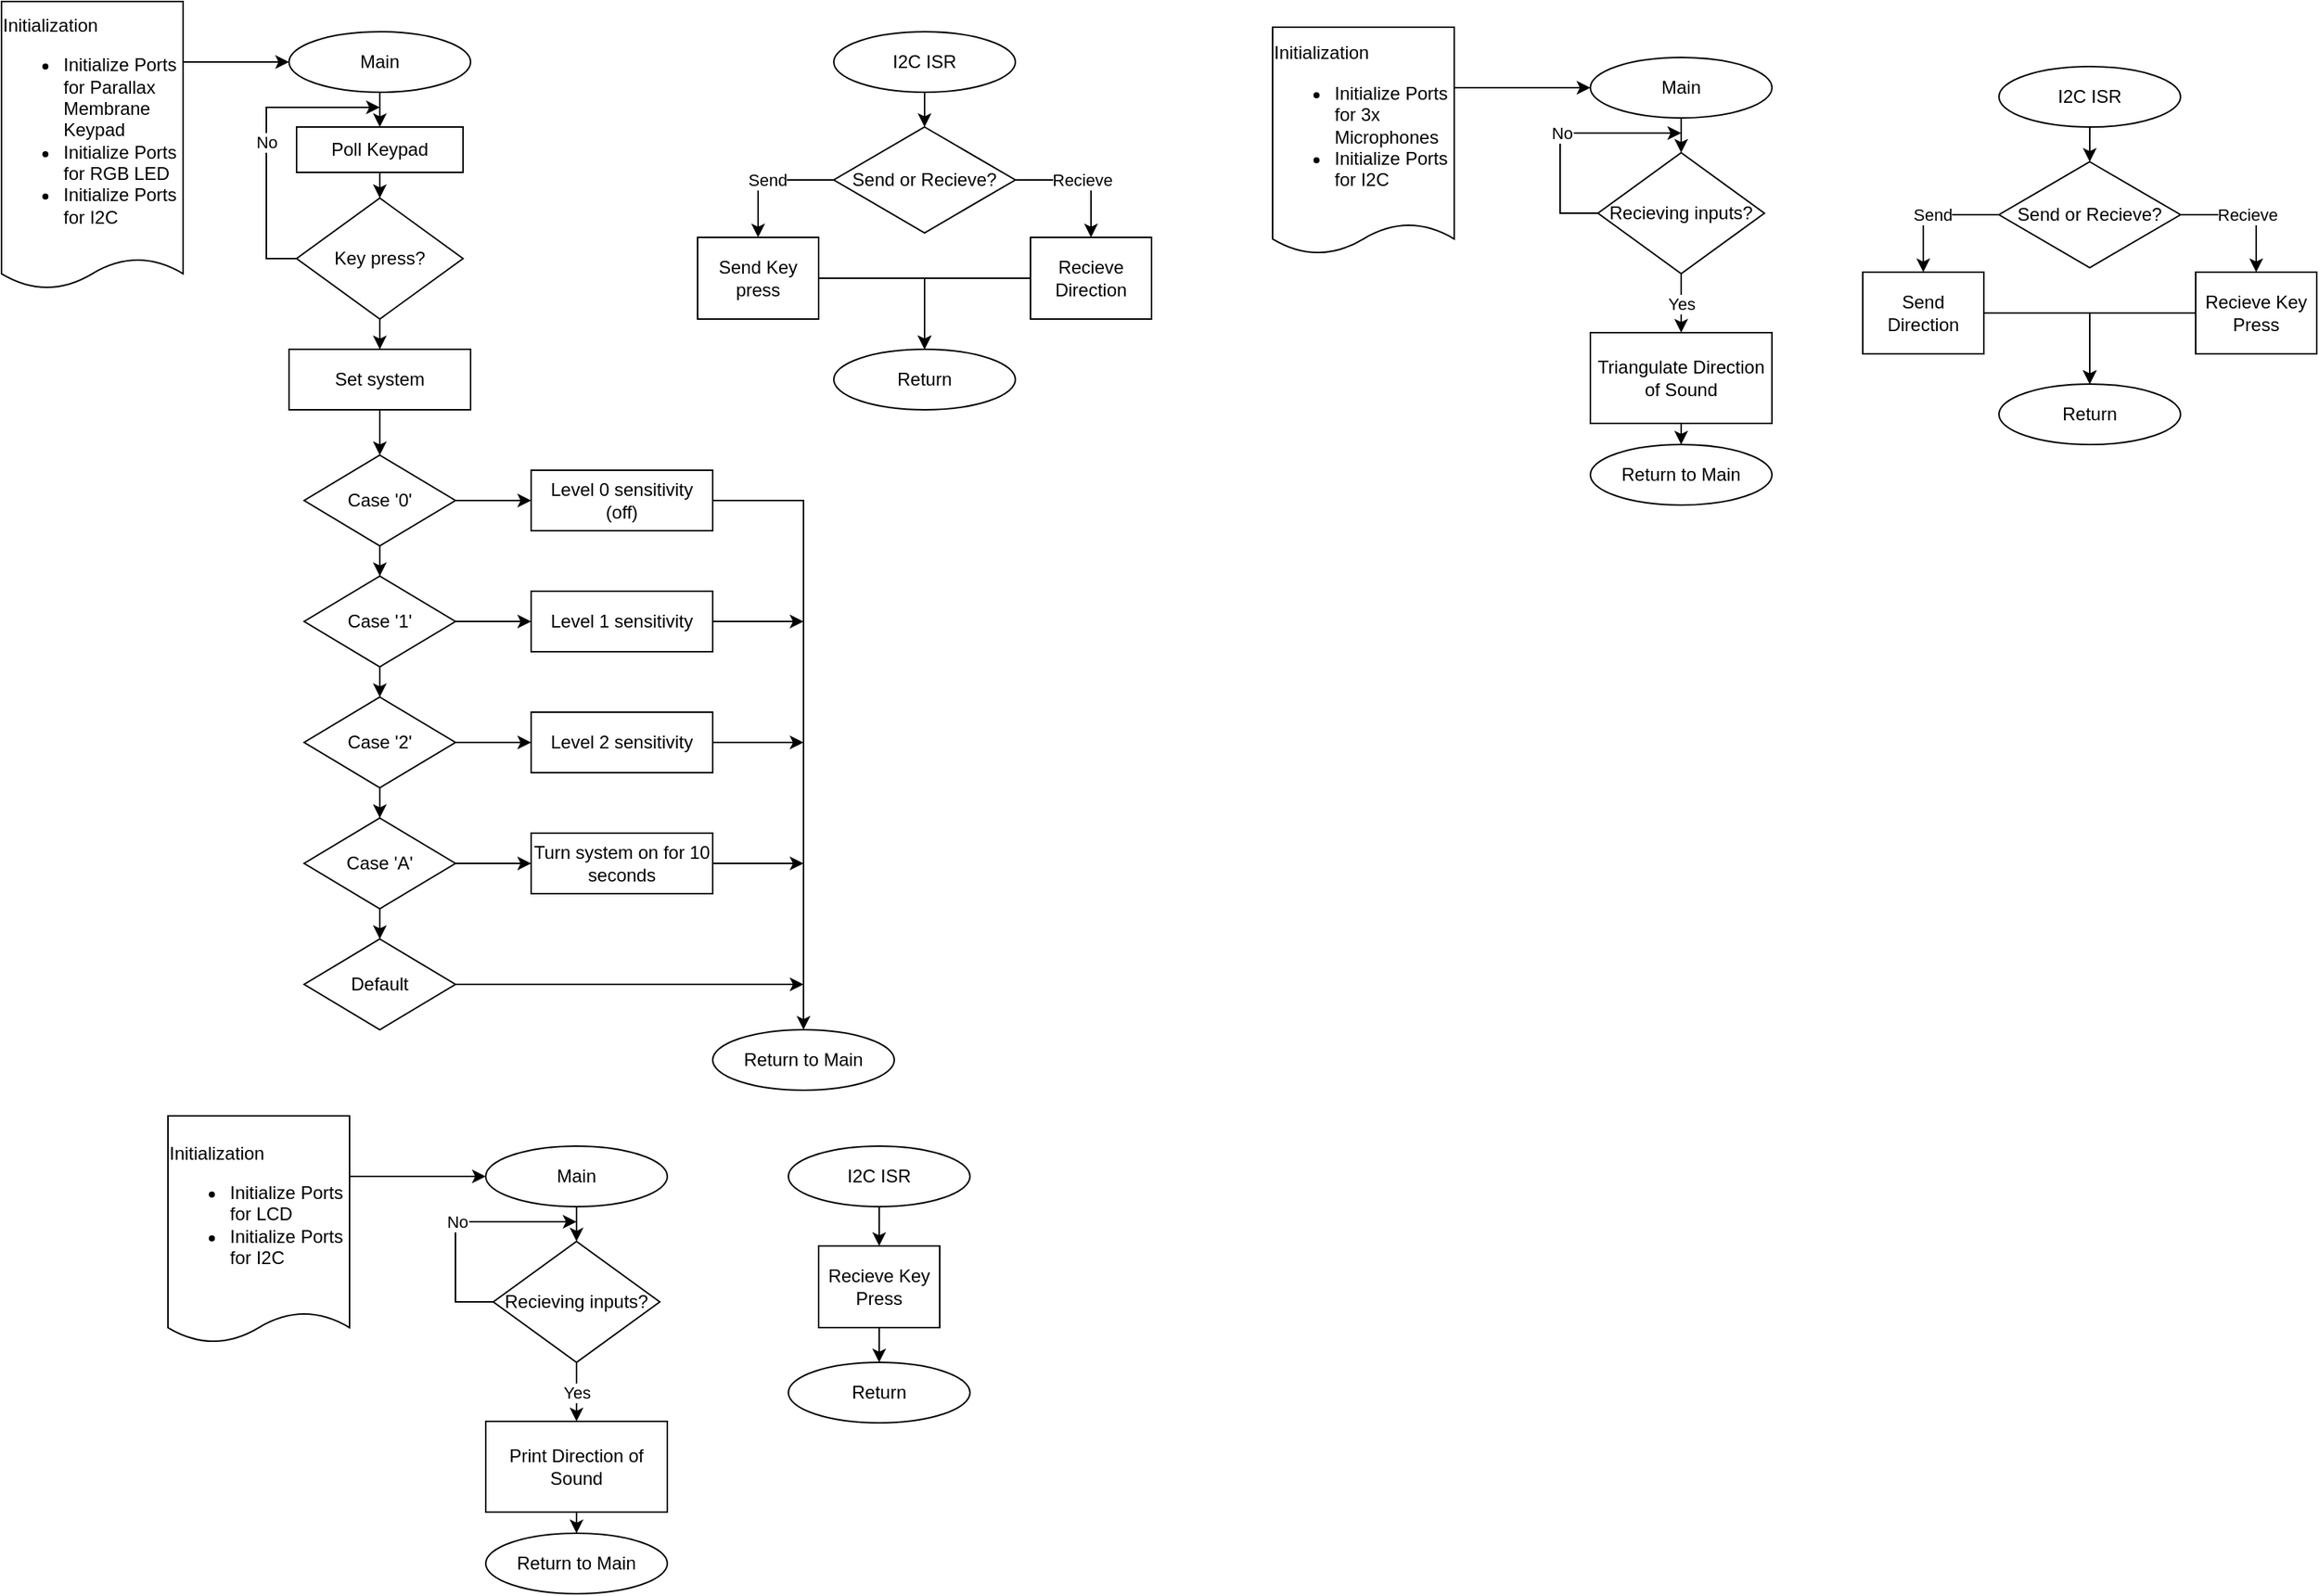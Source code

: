 <mxfile version="20.8.16" type="device"><diagram name="Page-1" id="QlGo6F7g1VgJL9JpE5FB"><mxGraphModel dx="2538" dy="1258" grid="1" gridSize="10" guides="1" tooltips="1" connect="1" arrows="1" fold="1" page="1" pageScale="1" pageWidth="850" pageHeight="1100" math="0" shadow="0"><root><mxCell id="0"/><mxCell id="1" parent="0"/><mxCell id="Belp7KSCJHB1VM08Ku4f-44" style="edgeStyle=orthogonalEdgeStyle;rounded=0;orthogonalLoop=1;jettySize=auto;html=1;entryX=0;entryY=0.5;entryDx=0;entryDy=0;" edge="1" parent="1" source="Belp7KSCJHB1VM08Ku4f-1" target="Belp7KSCJHB1VM08Ku4f-2"><mxGeometry relative="1" as="geometry"><Array as="points"><mxPoint x="180" y="63"/><mxPoint x="180" y="63"/></Array></mxGeometry></mxCell><mxCell id="Belp7KSCJHB1VM08Ku4f-1" value="&lt;div style=&quot;text-align: left;&quot;&gt;&lt;span style=&quot;background-color: initial;&quot;&gt;Initialization&lt;/span&gt;&lt;/div&gt;&lt;div style=&quot;text-align: left;&quot;&gt;&lt;ul&gt;&lt;li&gt;&lt;span style=&quot;background-color: initial;&quot;&gt;Initialize Ports for Parallax Membrane Keypad&lt;/span&gt;&lt;/li&gt;&lt;li&gt;&lt;span style=&quot;background-color: initial;&quot;&gt;Initialize Ports for RGB LED&lt;/span&gt;&lt;/li&gt;&lt;li&gt;&lt;span style=&quot;background-color: initial;&quot;&gt;Initialize Ports for I2C&lt;/span&gt;&lt;/li&gt;&lt;/ul&gt;&lt;/div&gt;" style="shape=document;whiteSpace=wrap;html=1;boundedLbl=1;size=0.105;" vertex="1" parent="1"><mxGeometry x="40" y="23" width="120" height="190" as="geometry"/></mxCell><mxCell id="Belp7KSCJHB1VM08Ku4f-6" style="edgeStyle=orthogonalEdgeStyle;rounded=0;orthogonalLoop=1;jettySize=auto;html=1;entryX=0.5;entryY=0;entryDx=0;entryDy=0;" edge="1" parent="1" source="Belp7KSCJHB1VM08Ku4f-2" target="Belp7KSCJHB1VM08Ku4f-3"><mxGeometry relative="1" as="geometry"/></mxCell><mxCell id="Belp7KSCJHB1VM08Ku4f-2" value="Main" style="ellipse;whiteSpace=wrap;html=1;" vertex="1" parent="1"><mxGeometry x="230" y="43" width="120" height="40" as="geometry"/></mxCell><mxCell id="Belp7KSCJHB1VM08Ku4f-7" style="edgeStyle=orthogonalEdgeStyle;rounded=0;orthogonalLoop=1;jettySize=auto;html=1;" edge="1" parent="1" source="Belp7KSCJHB1VM08Ku4f-3" target="Belp7KSCJHB1VM08Ku4f-4"><mxGeometry relative="1" as="geometry"/></mxCell><mxCell id="Belp7KSCJHB1VM08Ku4f-3" value="Poll Keypad" style="rounded=0;whiteSpace=wrap;html=1;" vertex="1" parent="1"><mxGeometry x="235" y="106" width="110" height="30" as="geometry"/></mxCell><mxCell id="Belp7KSCJHB1VM08Ku4f-8" value="No" style="edgeStyle=orthogonalEdgeStyle;rounded=0;orthogonalLoop=1;jettySize=auto;html=1;exitX=0;exitY=0.5;exitDx=0;exitDy=0;" edge="1" parent="1" source="Belp7KSCJHB1VM08Ku4f-4"><mxGeometry relative="1" as="geometry"><mxPoint x="290" y="93" as="targetPoint"/><Array as="points"><mxPoint x="215" y="193"/><mxPoint x="215" y="93"/></Array></mxGeometry></mxCell><mxCell id="Belp7KSCJHB1VM08Ku4f-14" style="edgeStyle=orthogonalEdgeStyle;rounded=0;orthogonalLoop=1;jettySize=auto;html=1;entryX=0.5;entryY=0;entryDx=0;entryDy=0;" edge="1" parent="1" source="Belp7KSCJHB1VM08Ku4f-4" target="Belp7KSCJHB1VM08Ku4f-9"><mxGeometry relative="1" as="geometry"/></mxCell><mxCell id="Belp7KSCJHB1VM08Ku4f-4" value="Key press?" style="rhombus;whiteSpace=wrap;html=1;" vertex="1" parent="1"><mxGeometry x="235" y="153" width="110" height="80" as="geometry"/></mxCell><mxCell id="Belp7KSCJHB1VM08Ku4f-15" value="" style="edgeStyle=orthogonalEdgeStyle;rounded=0;orthogonalLoop=1;jettySize=auto;html=1;" edge="1" parent="1" source="Belp7KSCJHB1VM08Ku4f-9" target="Belp7KSCJHB1VM08Ku4f-10"><mxGeometry relative="1" as="geometry"/></mxCell><mxCell id="Belp7KSCJHB1VM08Ku4f-9" value="Set system" style="rounded=0;whiteSpace=wrap;html=1;" vertex="1" parent="1"><mxGeometry x="230" y="253" width="120" height="40" as="geometry"/></mxCell><mxCell id="Belp7KSCJHB1VM08Ku4f-16" value="" style="edgeStyle=orthogonalEdgeStyle;rounded=0;orthogonalLoop=1;jettySize=auto;html=1;" edge="1" parent="1" source="Belp7KSCJHB1VM08Ku4f-10" target="Belp7KSCJHB1VM08Ku4f-11"><mxGeometry relative="1" as="geometry"/></mxCell><mxCell id="Belp7KSCJHB1VM08Ku4f-38" style="edgeStyle=orthogonalEdgeStyle;rounded=0;orthogonalLoop=1;jettySize=auto;html=1;entryX=0.5;entryY=0;entryDx=0;entryDy=0;" edge="1" parent="1" source="Belp7KSCJHB1VM08Ku4f-10" target="Belp7KSCJHB1VM08Ku4f-21"><mxGeometry relative="1" as="geometry"/></mxCell><mxCell id="Belp7KSCJHB1VM08Ku4f-10" value="Case '0'" style="rhombus;whiteSpace=wrap;html=1;" vertex="1" parent="1"><mxGeometry x="240" y="323" width="100" height="60" as="geometry"/></mxCell><mxCell id="Belp7KSCJHB1VM08Ku4f-34" style="edgeStyle=orthogonalEdgeStyle;rounded=0;orthogonalLoop=1;jettySize=auto;html=1;entryX=0.5;entryY=0;entryDx=0;entryDy=0;" edge="1" parent="1" source="Belp7KSCJHB1VM08Ku4f-11"><mxGeometry relative="1" as="geometry"><mxPoint x="570" y="703" as="targetPoint"/><Array as="points"><mxPoint x="570" y="353"/></Array></mxGeometry></mxCell><mxCell id="Belp7KSCJHB1VM08Ku4f-11" value="Level 0 sensitivity&lt;br&gt;(off)" style="rounded=0;whiteSpace=wrap;html=1;" vertex="1" parent="1"><mxGeometry x="390" y="333" width="120" height="40" as="geometry"/></mxCell><mxCell id="Belp7KSCJHB1VM08Ku4f-20" value="" style="edgeStyle=orthogonalEdgeStyle;rounded=0;orthogonalLoop=1;jettySize=auto;html=1;" edge="1" parent="1" source="Belp7KSCJHB1VM08Ku4f-21" target="Belp7KSCJHB1VM08Ku4f-22"><mxGeometry relative="1" as="geometry"/></mxCell><mxCell id="Belp7KSCJHB1VM08Ku4f-40" style="edgeStyle=orthogonalEdgeStyle;rounded=0;orthogonalLoop=1;jettySize=auto;html=1;entryX=0.5;entryY=0;entryDx=0;entryDy=0;" edge="1" parent="1" source="Belp7KSCJHB1VM08Ku4f-21" target="Belp7KSCJHB1VM08Ku4f-24"><mxGeometry relative="1" as="geometry"/></mxCell><mxCell id="Belp7KSCJHB1VM08Ku4f-21" value="Case '1'" style="rhombus;whiteSpace=wrap;html=1;" vertex="1" parent="1"><mxGeometry x="240" y="403" width="100" height="60" as="geometry"/></mxCell><mxCell id="Belp7KSCJHB1VM08Ku4f-35" style="edgeStyle=orthogonalEdgeStyle;rounded=0;orthogonalLoop=1;jettySize=auto;html=1;" edge="1" parent="1" source="Belp7KSCJHB1VM08Ku4f-22"><mxGeometry relative="1" as="geometry"><mxPoint x="570" y="433" as="targetPoint"/></mxGeometry></mxCell><mxCell id="Belp7KSCJHB1VM08Ku4f-22" value="Level 1 sensitivity" style="rounded=0;whiteSpace=wrap;html=1;" vertex="1" parent="1"><mxGeometry x="390" y="413" width="120" height="40" as="geometry"/></mxCell><mxCell id="Belp7KSCJHB1VM08Ku4f-23" value="" style="edgeStyle=orthogonalEdgeStyle;rounded=0;orthogonalLoop=1;jettySize=auto;html=1;" edge="1" parent="1" source="Belp7KSCJHB1VM08Ku4f-24" target="Belp7KSCJHB1VM08Ku4f-25"><mxGeometry relative="1" as="geometry"/></mxCell><mxCell id="Belp7KSCJHB1VM08Ku4f-41" style="edgeStyle=orthogonalEdgeStyle;rounded=0;orthogonalLoop=1;jettySize=auto;html=1;entryX=0.5;entryY=0;entryDx=0;entryDy=0;" edge="1" parent="1" source="Belp7KSCJHB1VM08Ku4f-24" target="Belp7KSCJHB1VM08Ku4f-27"><mxGeometry relative="1" as="geometry"/></mxCell><mxCell id="Belp7KSCJHB1VM08Ku4f-24" value="Case '2'" style="rhombus;whiteSpace=wrap;html=1;" vertex="1" parent="1"><mxGeometry x="240" y="483" width="100" height="60" as="geometry"/></mxCell><mxCell id="Belp7KSCJHB1VM08Ku4f-36" style="edgeStyle=orthogonalEdgeStyle;rounded=0;orthogonalLoop=1;jettySize=auto;html=1;" edge="1" parent="1" source="Belp7KSCJHB1VM08Ku4f-25"><mxGeometry relative="1" as="geometry"><mxPoint x="570" y="513" as="targetPoint"/></mxGeometry></mxCell><mxCell id="Belp7KSCJHB1VM08Ku4f-25" value="Level 2 sensitivity" style="rounded=0;whiteSpace=wrap;html=1;" vertex="1" parent="1"><mxGeometry x="390" y="493" width="120" height="40" as="geometry"/></mxCell><mxCell id="Belp7KSCJHB1VM08Ku4f-26" value="" style="edgeStyle=orthogonalEdgeStyle;rounded=0;orthogonalLoop=1;jettySize=auto;html=1;" edge="1" parent="1" source="Belp7KSCJHB1VM08Ku4f-27" target="Belp7KSCJHB1VM08Ku4f-28"><mxGeometry relative="1" as="geometry"/></mxCell><mxCell id="Belp7KSCJHB1VM08Ku4f-42" style="edgeStyle=orthogonalEdgeStyle;rounded=0;orthogonalLoop=1;jettySize=auto;html=1;entryX=0.5;entryY=0;entryDx=0;entryDy=0;" edge="1" parent="1" source="Belp7KSCJHB1VM08Ku4f-27" target="Belp7KSCJHB1VM08Ku4f-30"><mxGeometry relative="1" as="geometry"/></mxCell><mxCell id="Belp7KSCJHB1VM08Ku4f-27" value="Case 'A'" style="rhombus;whiteSpace=wrap;html=1;" vertex="1" parent="1"><mxGeometry x="240" y="563" width="100" height="60" as="geometry"/></mxCell><mxCell id="Belp7KSCJHB1VM08Ku4f-37" style="edgeStyle=orthogonalEdgeStyle;rounded=0;orthogonalLoop=1;jettySize=auto;html=1;" edge="1" parent="1" source="Belp7KSCJHB1VM08Ku4f-28"><mxGeometry relative="1" as="geometry"><mxPoint x="570" y="593" as="targetPoint"/></mxGeometry></mxCell><mxCell id="Belp7KSCJHB1VM08Ku4f-28" value="Turn system on for 10 seconds" style="rounded=0;whiteSpace=wrap;html=1;" vertex="1" parent="1"><mxGeometry x="390" y="573" width="120" height="40" as="geometry"/></mxCell><mxCell id="Belp7KSCJHB1VM08Ku4f-43" style="edgeStyle=orthogonalEdgeStyle;rounded=0;orthogonalLoop=1;jettySize=auto;html=1;" edge="1" parent="1" source="Belp7KSCJHB1VM08Ku4f-30"><mxGeometry relative="1" as="geometry"><mxPoint x="570" y="673" as="targetPoint"/></mxGeometry></mxCell><mxCell id="Belp7KSCJHB1VM08Ku4f-30" value="Default" style="rhombus;whiteSpace=wrap;html=1;" vertex="1" parent="1"><mxGeometry x="240" y="643" width="100" height="60" as="geometry"/></mxCell><mxCell id="Belp7KSCJHB1VM08Ku4f-33" value="Return to Main" style="ellipse;whiteSpace=wrap;html=1;" vertex="1" parent="1"><mxGeometry x="510" y="703" width="120" height="40" as="geometry"/></mxCell><mxCell id="Belp7KSCJHB1VM08Ku4f-76" style="edgeStyle=orthogonalEdgeStyle;rounded=0;orthogonalLoop=1;jettySize=auto;html=1;entryX=0;entryY=0.5;entryDx=0;entryDy=0;" edge="1" parent="1" source="Belp7KSCJHB1VM08Ku4f-45" target="Belp7KSCJHB1VM08Ku4f-58"><mxGeometry relative="1" as="geometry"><Array as="points"><mxPoint x="1030" y="80"/><mxPoint x="1030" y="80"/></Array></mxGeometry></mxCell><mxCell id="Belp7KSCJHB1VM08Ku4f-45" value="&lt;div style=&quot;text-align: left;&quot;&gt;&lt;span style=&quot;background-color: initial;&quot;&gt;Initialization&lt;/span&gt;&lt;/div&gt;&lt;div style=&quot;text-align: left;&quot;&gt;&lt;ul&gt;&lt;li&gt;&lt;span style=&quot;background-color: initial;&quot;&gt;Initialize Ports for 3x Microphones&lt;/span&gt;&lt;/li&gt;&lt;li&gt;&lt;span style=&quot;background-color: initial;&quot;&gt;Initialize Ports for I2C&lt;/span&gt;&lt;/li&gt;&lt;/ul&gt;&lt;/div&gt;" style="shape=document;whiteSpace=wrap;html=1;boundedLbl=1;size=0.133;" vertex="1" parent="1"><mxGeometry x="880" y="40" width="120" height="150" as="geometry"/></mxCell><mxCell id="Belp7KSCJHB1VM08Ku4f-53" style="edgeStyle=orthogonalEdgeStyle;rounded=0;orthogonalLoop=1;jettySize=auto;html=1;entryX=0.5;entryY=0;entryDx=0;entryDy=0;" edge="1" parent="1" source="Belp7KSCJHB1VM08Ku4f-46" target="Belp7KSCJHB1VM08Ku4f-48"><mxGeometry relative="1" as="geometry"/></mxCell><mxCell id="Belp7KSCJHB1VM08Ku4f-46" value="I2C ISR" style="ellipse;whiteSpace=wrap;html=1;" vertex="1" parent="1"><mxGeometry x="590" y="43" width="120" height="40" as="geometry"/></mxCell><mxCell id="Belp7KSCJHB1VM08Ku4f-47" value="Return" style="ellipse;whiteSpace=wrap;html=1;" vertex="1" parent="1"><mxGeometry x="590" y="253" width="120" height="40" as="geometry"/></mxCell><mxCell id="Belp7KSCJHB1VM08Ku4f-54" value="Send" style="edgeStyle=orthogonalEdgeStyle;rounded=0;orthogonalLoop=1;jettySize=auto;html=1;entryX=0.5;entryY=0;entryDx=0;entryDy=0;" edge="1" parent="1" source="Belp7KSCJHB1VM08Ku4f-48" target="Belp7KSCJHB1VM08Ku4f-49"><mxGeometry relative="1" as="geometry"/></mxCell><mxCell id="Belp7KSCJHB1VM08Ku4f-55" value="Recieve" style="edgeStyle=orthogonalEdgeStyle;rounded=0;orthogonalLoop=1;jettySize=auto;html=1;entryX=0.5;entryY=0;entryDx=0;entryDy=0;" edge="1" parent="1" source="Belp7KSCJHB1VM08Ku4f-48" target="Belp7KSCJHB1VM08Ku4f-52"><mxGeometry relative="1" as="geometry"/></mxCell><mxCell id="Belp7KSCJHB1VM08Ku4f-48" value="Send or Recieve?" style="rhombus;whiteSpace=wrap;html=1;" vertex="1" parent="1"><mxGeometry x="590" y="106" width="120" height="70" as="geometry"/></mxCell><mxCell id="Belp7KSCJHB1VM08Ku4f-56" style="edgeStyle=orthogonalEdgeStyle;rounded=0;orthogonalLoop=1;jettySize=auto;html=1;entryX=0.5;entryY=0;entryDx=0;entryDy=0;" edge="1" parent="1" source="Belp7KSCJHB1VM08Ku4f-49" target="Belp7KSCJHB1VM08Ku4f-47"><mxGeometry relative="1" as="geometry"/></mxCell><mxCell id="Belp7KSCJHB1VM08Ku4f-49" value="Send Key press" style="rounded=0;whiteSpace=wrap;html=1;" vertex="1" parent="1"><mxGeometry x="500" y="179" width="80" height="54" as="geometry"/></mxCell><mxCell id="Belp7KSCJHB1VM08Ku4f-57" style="edgeStyle=orthogonalEdgeStyle;rounded=0;orthogonalLoop=1;jettySize=auto;html=1;entryX=0.5;entryY=0;entryDx=0;entryDy=0;" edge="1" parent="1" source="Belp7KSCJHB1VM08Ku4f-52" target="Belp7KSCJHB1VM08Ku4f-47"><mxGeometry relative="1" as="geometry"/></mxCell><mxCell id="Belp7KSCJHB1VM08Ku4f-52" value="Recieve Direction" style="rounded=0;whiteSpace=wrap;html=1;" vertex="1" parent="1"><mxGeometry x="720" y="179" width="80" height="54" as="geometry"/></mxCell><mxCell id="Belp7KSCJHB1VM08Ku4f-60" value="" style="edgeStyle=orthogonalEdgeStyle;rounded=0;orthogonalLoop=1;jettySize=auto;html=1;" edge="1" parent="1" source="Belp7KSCJHB1VM08Ku4f-58" target="Belp7KSCJHB1VM08Ku4f-59"><mxGeometry relative="1" as="geometry"/></mxCell><mxCell id="Belp7KSCJHB1VM08Ku4f-58" value="Main" style="ellipse;whiteSpace=wrap;html=1;" vertex="1" parent="1"><mxGeometry x="1090" y="60" width="120" height="40" as="geometry"/></mxCell><mxCell id="Belp7KSCJHB1VM08Ku4f-61" value="No" style="edgeStyle=orthogonalEdgeStyle;rounded=0;orthogonalLoop=1;jettySize=auto;html=1;" edge="1" parent="1" source="Belp7KSCJHB1VM08Ku4f-59"><mxGeometry relative="1" as="geometry"><mxPoint x="1150" y="110" as="targetPoint"/><Array as="points"><mxPoint x="1070" y="163"/><mxPoint x="1070" y="110"/></Array></mxGeometry></mxCell><mxCell id="Belp7KSCJHB1VM08Ku4f-63" value="Yes" style="edgeStyle=orthogonalEdgeStyle;rounded=0;orthogonalLoop=1;jettySize=auto;html=1;" edge="1" parent="1" source="Belp7KSCJHB1VM08Ku4f-59" target="Belp7KSCJHB1VM08Ku4f-62"><mxGeometry relative="1" as="geometry"/></mxCell><mxCell id="Belp7KSCJHB1VM08Ku4f-59" value="Recieving inputs?" style="rhombus;whiteSpace=wrap;html=1;" vertex="1" parent="1"><mxGeometry x="1095" y="123" width="110" height="80" as="geometry"/></mxCell><mxCell id="Belp7KSCJHB1VM08Ku4f-65" value="" style="edgeStyle=orthogonalEdgeStyle;rounded=0;orthogonalLoop=1;jettySize=auto;html=1;" edge="1" parent="1" source="Belp7KSCJHB1VM08Ku4f-62" target="Belp7KSCJHB1VM08Ku4f-64"><mxGeometry relative="1" as="geometry"/></mxCell><mxCell id="Belp7KSCJHB1VM08Ku4f-62" value="Triangulate Direction of Sound" style="rounded=0;whiteSpace=wrap;html=1;" vertex="1" parent="1"><mxGeometry x="1090" y="242" width="120" height="60" as="geometry"/></mxCell><mxCell id="Belp7KSCJHB1VM08Ku4f-64" value="Return to Main" style="ellipse;whiteSpace=wrap;html=1;" vertex="1" parent="1"><mxGeometry x="1090" y="316" width="120" height="40" as="geometry"/></mxCell><mxCell id="Belp7KSCJHB1VM08Ku4f-66" style="edgeStyle=orthogonalEdgeStyle;rounded=0;orthogonalLoop=1;jettySize=auto;html=1;entryX=0.5;entryY=0;entryDx=0;entryDy=0;" edge="1" parent="1" source="Belp7KSCJHB1VM08Ku4f-67" target="Belp7KSCJHB1VM08Ku4f-71"><mxGeometry relative="1" as="geometry"/></mxCell><mxCell id="Belp7KSCJHB1VM08Ku4f-67" value="I2C ISR" style="ellipse;whiteSpace=wrap;html=1;" vertex="1" parent="1"><mxGeometry x="1360" y="66" width="120" height="40" as="geometry"/></mxCell><mxCell id="Belp7KSCJHB1VM08Ku4f-68" value="Return" style="ellipse;whiteSpace=wrap;html=1;" vertex="1" parent="1"><mxGeometry x="1360" y="276" width="120" height="40" as="geometry"/></mxCell><mxCell id="Belp7KSCJHB1VM08Ku4f-69" value="Send" style="edgeStyle=orthogonalEdgeStyle;rounded=0;orthogonalLoop=1;jettySize=auto;html=1;entryX=0.5;entryY=0;entryDx=0;entryDy=0;" edge="1" parent="1" source="Belp7KSCJHB1VM08Ku4f-71" target="Belp7KSCJHB1VM08Ku4f-73"><mxGeometry relative="1" as="geometry"/></mxCell><mxCell id="Belp7KSCJHB1VM08Ku4f-70" value="Recieve" style="edgeStyle=orthogonalEdgeStyle;rounded=0;orthogonalLoop=1;jettySize=auto;html=1;entryX=0.5;entryY=0;entryDx=0;entryDy=0;" edge="1" parent="1" source="Belp7KSCJHB1VM08Ku4f-71" target="Belp7KSCJHB1VM08Ku4f-75"><mxGeometry relative="1" as="geometry"/></mxCell><mxCell id="Belp7KSCJHB1VM08Ku4f-71" value="Send or Recieve?" style="rhombus;whiteSpace=wrap;html=1;" vertex="1" parent="1"><mxGeometry x="1360" y="129" width="120" height="70" as="geometry"/></mxCell><mxCell id="Belp7KSCJHB1VM08Ku4f-72" style="edgeStyle=orthogonalEdgeStyle;rounded=0;orthogonalLoop=1;jettySize=auto;html=1;entryX=0.5;entryY=0;entryDx=0;entryDy=0;" edge="1" parent="1" source="Belp7KSCJHB1VM08Ku4f-73" target="Belp7KSCJHB1VM08Ku4f-68"><mxGeometry relative="1" as="geometry"/></mxCell><mxCell id="Belp7KSCJHB1VM08Ku4f-73" value="Send Direction" style="rounded=0;whiteSpace=wrap;html=1;" vertex="1" parent="1"><mxGeometry x="1270" y="202" width="80" height="54" as="geometry"/></mxCell><mxCell id="Belp7KSCJHB1VM08Ku4f-74" style="edgeStyle=orthogonalEdgeStyle;rounded=0;orthogonalLoop=1;jettySize=auto;html=1;entryX=0.5;entryY=0;entryDx=0;entryDy=0;" edge="1" parent="1" source="Belp7KSCJHB1VM08Ku4f-75" target="Belp7KSCJHB1VM08Ku4f-68"><mxGeometry relative="1" as="geometry"/></mxCell><mxCell id="Belp7KSCJHB1VM08Ku4f-75" value="Recieve Key Press" style="rounded=0;whiteSpace=wrap;html=1;" vertex="1" parent="1"><mxGeometry x="1490" y="202" width="80" height="54" as="geometry"/></mxCell><mxCell id="Belp7KSCJHB1VM08Ku4f-77" style="edgeStyle=orthogonalEdgeStyle;rounded=0;orthogonalLoop=1;jettySize=auto;html=1;entryX=0;entryY=0.5;entryDx=0;entryDy=0;" edge="1" parent="1" source="Belp7KSCJHB1VM08Ku4f-78" target="Belp7KSCJHB1VM08Ku4f-80"><mxGeometry relative="1" as="geometry"><Array as="points"><mxPoint x="300" y="800"/><mxPoint x="300" y="800"/></Array></mxGeometry></mxCell><mxCell id="Belp7KSCJHB1VM08Ku4f-78" value="&lt;div style=&quot;text-align: left;&quot;&gt;&lt;span style=&quot;background-color: initial;&quot;&gt;Initialization&lt;/span&gt;&lt;/div&gt;&lt;div style=&quot;text-align: left;&quot;&gt;&lt;ul&gt;&lt;li&gt;&lt;span style=&quot;background-color: initial;&quot;&gt;Initialize Ports for LCD&lt;/span&gt;&lt;/li&gt;&lt;li&gt;&lt;span style=&quot;background-color: initial;&quot;&gt;Initialize Ports for I2C&lt;/span&gt;&lt;/li&gt;&lt;/ul&gt;&lt;/div&gt;" style="shape=document;whiteSpace=wrap;html=1;boundedLbl=1;size=0.133;" vertex="1" parent="1"><mxGeometry x="150" y="760" width="120" height="150" as="geometry"/></mxCell><mxCell id="Belp7KSCJHB1VM08Ku4f-79" value="" style="edgeStyle=orthogonalEdgeStyle;rounded=0;orthogonalLoop=1;jettySize=auto;html=1;" edge="1" parent="1" source="Belp7KSCJHB1VM08Ku4f-80" target="Belp7KSCJHB1VM08Ku4f-83"><mxGeometry relative="1" as="geometry"/></mxCell><mxCell id="Belp7KSCJHB1VM08Ku4f-80" value="Main" style="ellipse;whiteSpace=wrap;html=1;" vertex="1" parent="1"><mxGeometry x="360" y="780" width="120" height="40" as="geometry"/></mxCell><mxCell id="Belp7KSCJHB1VM08Ku4f-81" value="No" style="edgeStyle=orthogonalEdgeStyle;rounded=0;orthogonalLoop=1;jettySize=auto;html=1;" edge="1" parent="1" source="Belp7KSCJHB1VM08Ku4f-83"><mxGeometry relative="1" as="geometry"><mxPoint x="420" y="830" as="targetPoint"/><Array as="points"><mxPoint x="340" y="883"/><mxPoint x="340" y="830"/></Array></mxGeometry></mxCell><mxCell id="Belp7KSCJHB1VM08Ku4f-82" value="Yes" style="edgeStyle=orthogonalEdgeStyle;rounded=0;orthogonalLoop=1;jettySize=auto;html=1;" edge="1" parent="1" source="Belp7KSCJHB1VM08Ku4f-83" target="Belp7KSCJHB1VM08Ku4f-85"><mxGeometry relative="1" as="geometry"/></mxCell><mxCell id="Belp7KSCJHB1VM08Ku4f-83" value="Recieving inputs?" style="rhombus;whiteSpace=wrap;html=1;" vertex="1" parent="1"><mxGeometry x="365" y="843" width="110" height="80" as="geometry"/></mxCell><mxCell id="Belp7KSCJHB1VM08Ku4f-84" value="" style="edgeStyle=orthogonalEdgeStyle;rounded=0;orthogonalLoop=1;jettySize=auto;html=1;" edge="1" parent="1" source="Belp7KSCJHB1VM08Ku4f-85" target="Belp7KSCJHB1VM08Ku4f-86"><mxGeometry relative="1" as="geometry"/></mxCell><mxCell id="Belp7KSCJHB1VM08Ku4f-85" value="Print Direction of Sound" style="rounded=0;whiteSpace=wrap;html=1;" vertex="1" parent="1"><mxGeometry x="360" y="962" width="120" height="60" as="geometry"/></mxCell><mxCell id="Belp7KSCJHB1VM08Ku4f-86" value="Return to Main" style="ellipse;whiteSpace=wrap;html=1;" vertex="1" parent="1"><mxGeometry x="360" y="1036" width="120" height="40" as="geometry"/></mxCell><mxCell id="Belp7KSCJHB1VM08Ku4f-97" value="" style="edgeStyle=orthogonalEdgeStyle;rounded=0;orthogonalLoop=1;jettySize=auto;html=1;" edge="1" parent="1" source="Belp7KSCJHB1VM08Ku4f-88" target="Belp7KSCJHB1VM08Ku4f-96"><mxGeometry relative="1" as="geometry"/></mxCell><mxCell id="Belp7KSCJHB1VM08Ku4f-88" value="I2C ISR" style="ellipse;whiteSpace=wrap;html=1;" vertex="1" parent="1"><mxGeometry x="560" y="780" width="120" height="40" as="geometry"/></mxCell><mxCell id="Belp7KSCJHB1VM08Ku4f-89" value="Return" style="ellipse;whiteSpace=wrap;html=1;" vertex="1" parent="1"><mxGeometry x="560" y="923" width="120" height="40" as="geometry"/></mxCell><mxCell id="Belp7KSCJHB1VM08Ku4f-95" style="edgeStyle=orthogonalEdgeStyle;rounded=0;orthogonalLoop=1;jettySize=auto;html=1;entryX=0.5;entryY=0;entryDx=0;entryDy=0;" edge="1" parent="1" source="Belp7KSCJHB1VM08Ku4f-96" target="Belp7KSCJHB1VM08Ku4f-89"><mxGeometry relative="1" as="geometry"/></mxCell><mxCell id="Belp7KSCJHB1VM08Ku4f-96" value="Recieve Key Press" style="rounded=0;whiteSpace=wrap;html=1;" vertex="1" parent="1"><mxGeometry x="580" y="846" width="80" height="54" as="geometry"/></mxCell></root></mxGraphModel></diagram></mxfile>